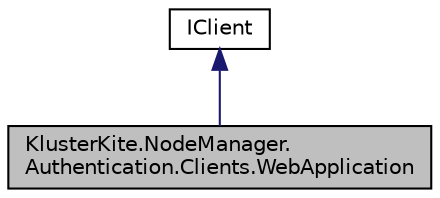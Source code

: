 digraph "KlusterKite.NodeManager.Authentication.Clients.WebApplication"
{
  edge [fontname="Helvetica",fontsize="10",labelfontname="Helvetica",labelfontsize="10"];
  node [fontname="Helvetica",fontsize="10",shape=record];
  Node2 [label="KlusterKite.NodeManager.\lAuthentication.Clients.WebApplication",height=0.2,width=0.4,color="black", fillcolor="grey75", style="filled", fontcolor="black"];
  Node3 -> Node2 [dir="back",color="midnightblue",fontsize="10",style="solid",fontname="Helvetica"];
  Node3 [label="IClient",height=0.2,width=0.4,color="black", fillcolor="white", style="filled",URL="$interface_kluster_kite_1_1_security_1_1_attributes_1_1_i_client.html",tooltip="The description of the client applications "];
}
